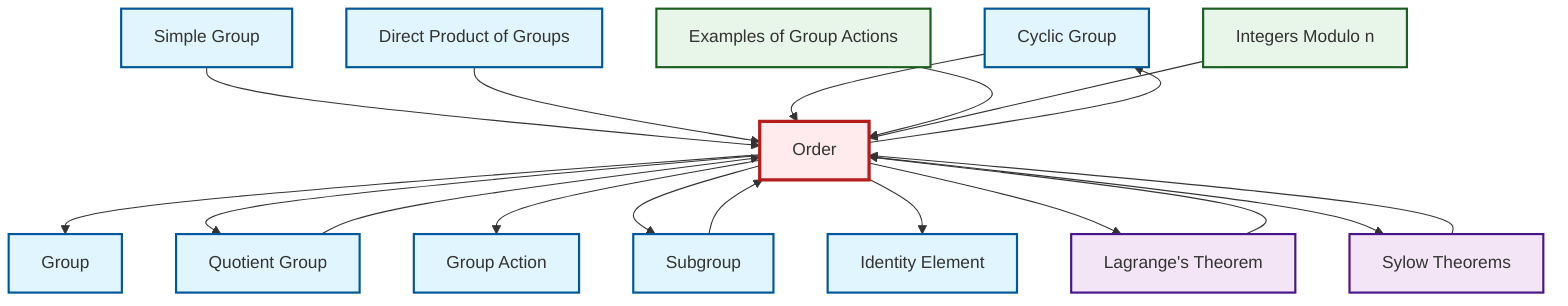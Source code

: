graph TD
    classDef definition fill:#e1f5fe,stroke:#01579b,stroke-width:2px
    classDef theorem fill:#f3e5f5,stroke:#4a148c,stroke-width:2px
    classDef axiom fill:#fff3e0,stroke:#e65100,stroke-width:2px
    classDef example fill:#e8f5e9,stroke:#1b5e20,stroke-width:2px
    classDef current fill:#ffebee,stroke:#b71c1c,stroke-width:3px
    def-cyclic-group["Cyclic Group"]:::definition
    def-direct-product["Direct Product of Groups"]:::definition
    def-order["Order"]:::definition
    thm-lagrange["Lagrange's Theorem"]:::theorem
    def-subgroup["Subgroup"]:::definition
    ex-group-action-examples["Examples of Group Actions"]:::example
    def-identity-element["Identity Element"]:::definition
    def-group["Group"]:::definition
    ex-quotient-integers-mod-n["Integers Modulo n"]:::example
    def-quotient-group["Quotient Group"]:::definition
    thm-sylow["Sylow Theorems"]:::theorem
    def-simple-group["Simple Group"]:::definition
    def-group-action["Group Action"]:::definition
    def-order --> def-group
    def-simple-group --> def-order
    def-quotient-group --> def-order
    thm-sylow --> def-order
    def-subgroup --> def-order
    def-order --> def-cyclic-group
    def-order --> def-quotient-group
    def-order --> def-group-action
    def-order --> def-subgroup
    thm-lagrange --> def-order
    def-order --> def-identity-element
    def-order --> thm-lagrange
    def-order --> thm-sylow
    def-direct-product --> def-order
    def-cyclic-group --> def-order
    ex-group-action-examples --> def-order
    ex-quotient-integers-mod-n --> def-order
    class def-order current